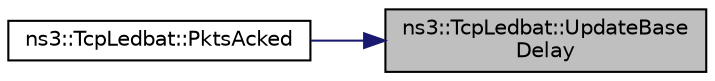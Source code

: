 digraph "ns3::TcpLedbat::UpdateBaseDelay"
{
 // LATEX_PDF_SIZE
  edge [fontname="Helvetica",fontsize="10",labelfontname="Helvetica",labelfontsize="10"];
  node [fontname="Helvetica",fontsize="10",shape=record];
  rankdir="RL";
  Node1 [label="ns3::TcpLedbat::UpdateBase\lDelay",height=0.2,width=0.4,color="black", fillcolor="grey75", style="filled", fontcolor="black",tooltip="Update the base delay buffer."];
  Node1 -> Node2 [dir="back",color="midnightblue",fontsize="10",style="solid",fontname="Helvetica"];
  Node2 [label="ns3::TcpLedbat::PktsAcked",height=0.2,width=0.4,color="black", fillcolor="white", style="filled",URL="$classns3_1_1_tcp_ledbat.html#adc44a91826f2080c5551a313648d3848",tooltip="Get information from the acked packet."];
}

